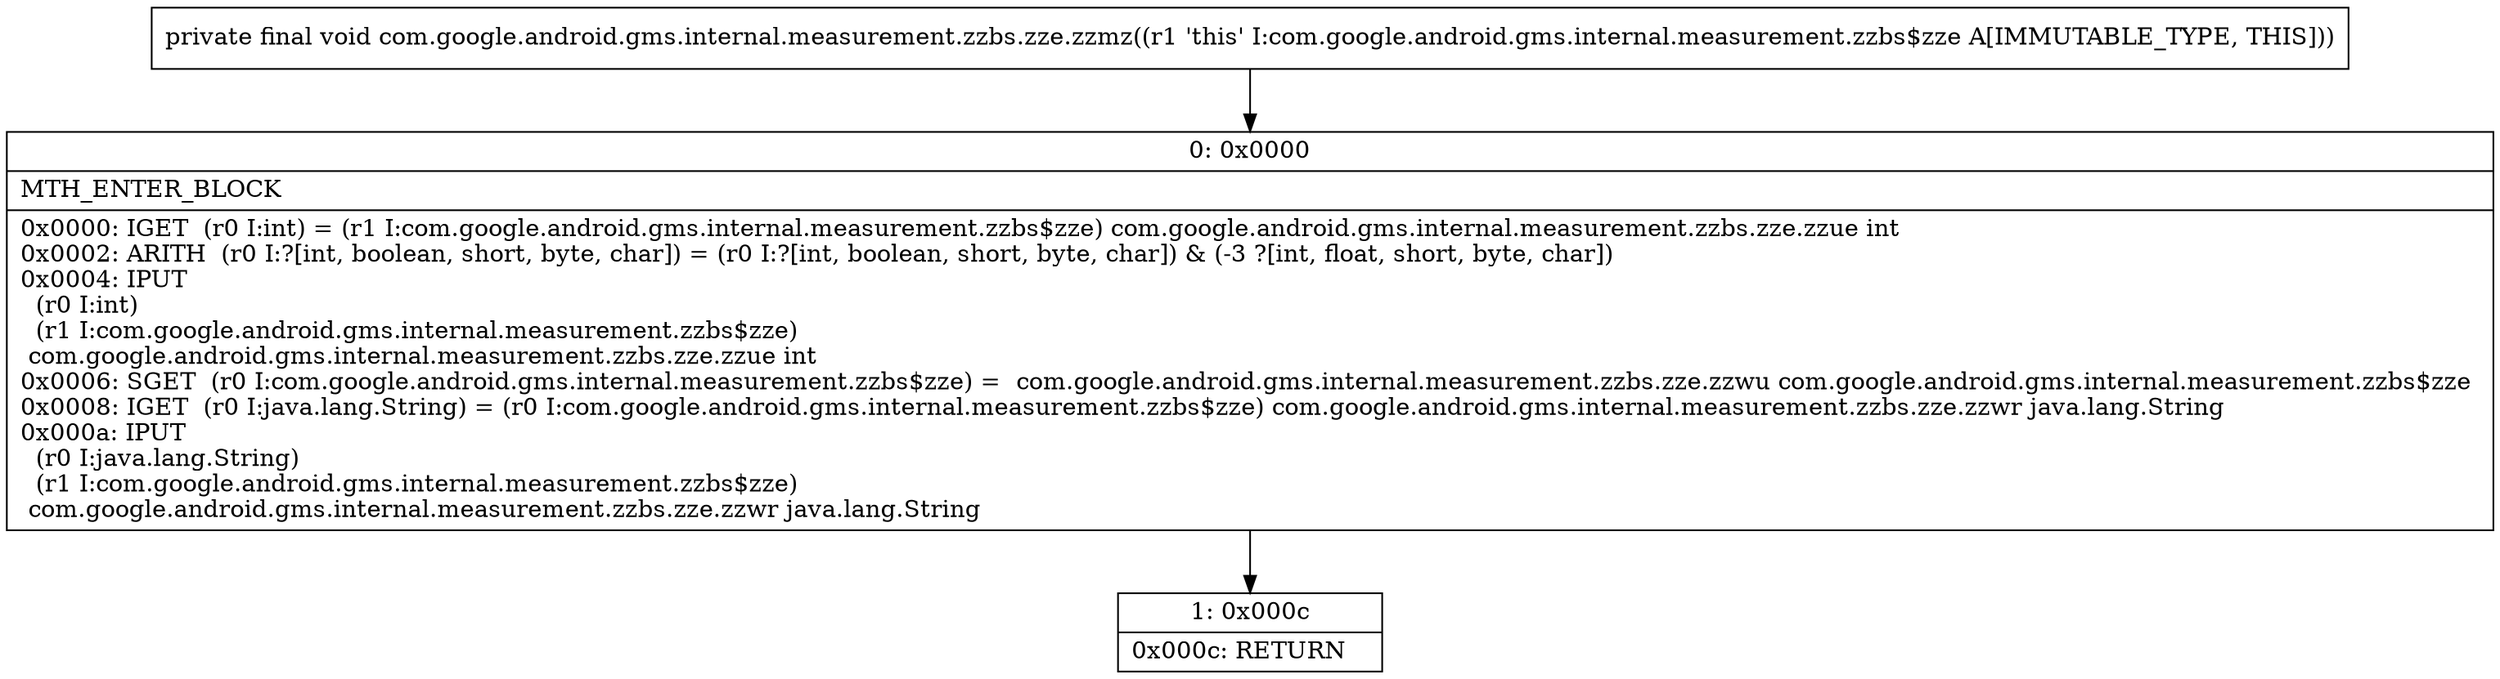 digraph "CFG forcom.google.android.gms.internal.measurement.zzbs.zze.zzmz()V" {
Node_0 [shape=record,label="{0\:\ 0x0000|MTH_ENTER_BLOCK\l|0x0000: IGET  (r0 I:int) = (r1 I:com.google.android.gms.internal.measurement.zzbs$zze) com.google.android.gms.internal.measurement.zzbs.zze.zzue int \l0x0002: ARITH  (r0 I:?[int, boolean, short, byte, char]) = (r0 I:?[int, boolean, short, byte, char]) & (\-3 ?[int, float, short, byte, char]) \l0x0004: IPUT  \l  (r0 I:int)\l  (r1 I:com.google.android.gms.internal.measurement.zzbs$zze)\l com.google.android.gms.internal.measurement.zzbs.zze.zzue int \l0x0006: SGET  (r0 I:com.google.android.gms.internal.measurement.zzbs$zze) =  com.google.android.gms.internal.measurement.zzbs.zze.zzwu com.google.android.gms.internal.measurement.zzbs$zze \l0x0008: IGET  (r0 I:java.lang.String) = (r0 I:com.google.android.gms.internal.measurement.zzbs$zze) com.google.android.gms.internal.measurement.zzbs.zze.zzwr java.lang.String \l0x000a: IPUT  \l  (r0 I:java.lang.String)\l  (r1 I:com.google.android.gms.internal.measurement.zzbs$zze)\l com.google.android.gms.internal.measurement.zzbs.zze.zzwr java.lang.String \l}"];
Node_1 [shape=record,label="{1\:\ 0x000c|0x000c: RETURN   \l}"];
MethodNode[shape=record,label="{private final void com.google.android.gms.internal.measurement.zzbs.zze.zzmz((r1 'this' I:com.google.android.gms.internal.measurement.zzbs$zze A[IMMUTABLE_TYPE, THIS])) }"];
MethodNode -> Node_0;
Node_0 -> Node_1;
}

